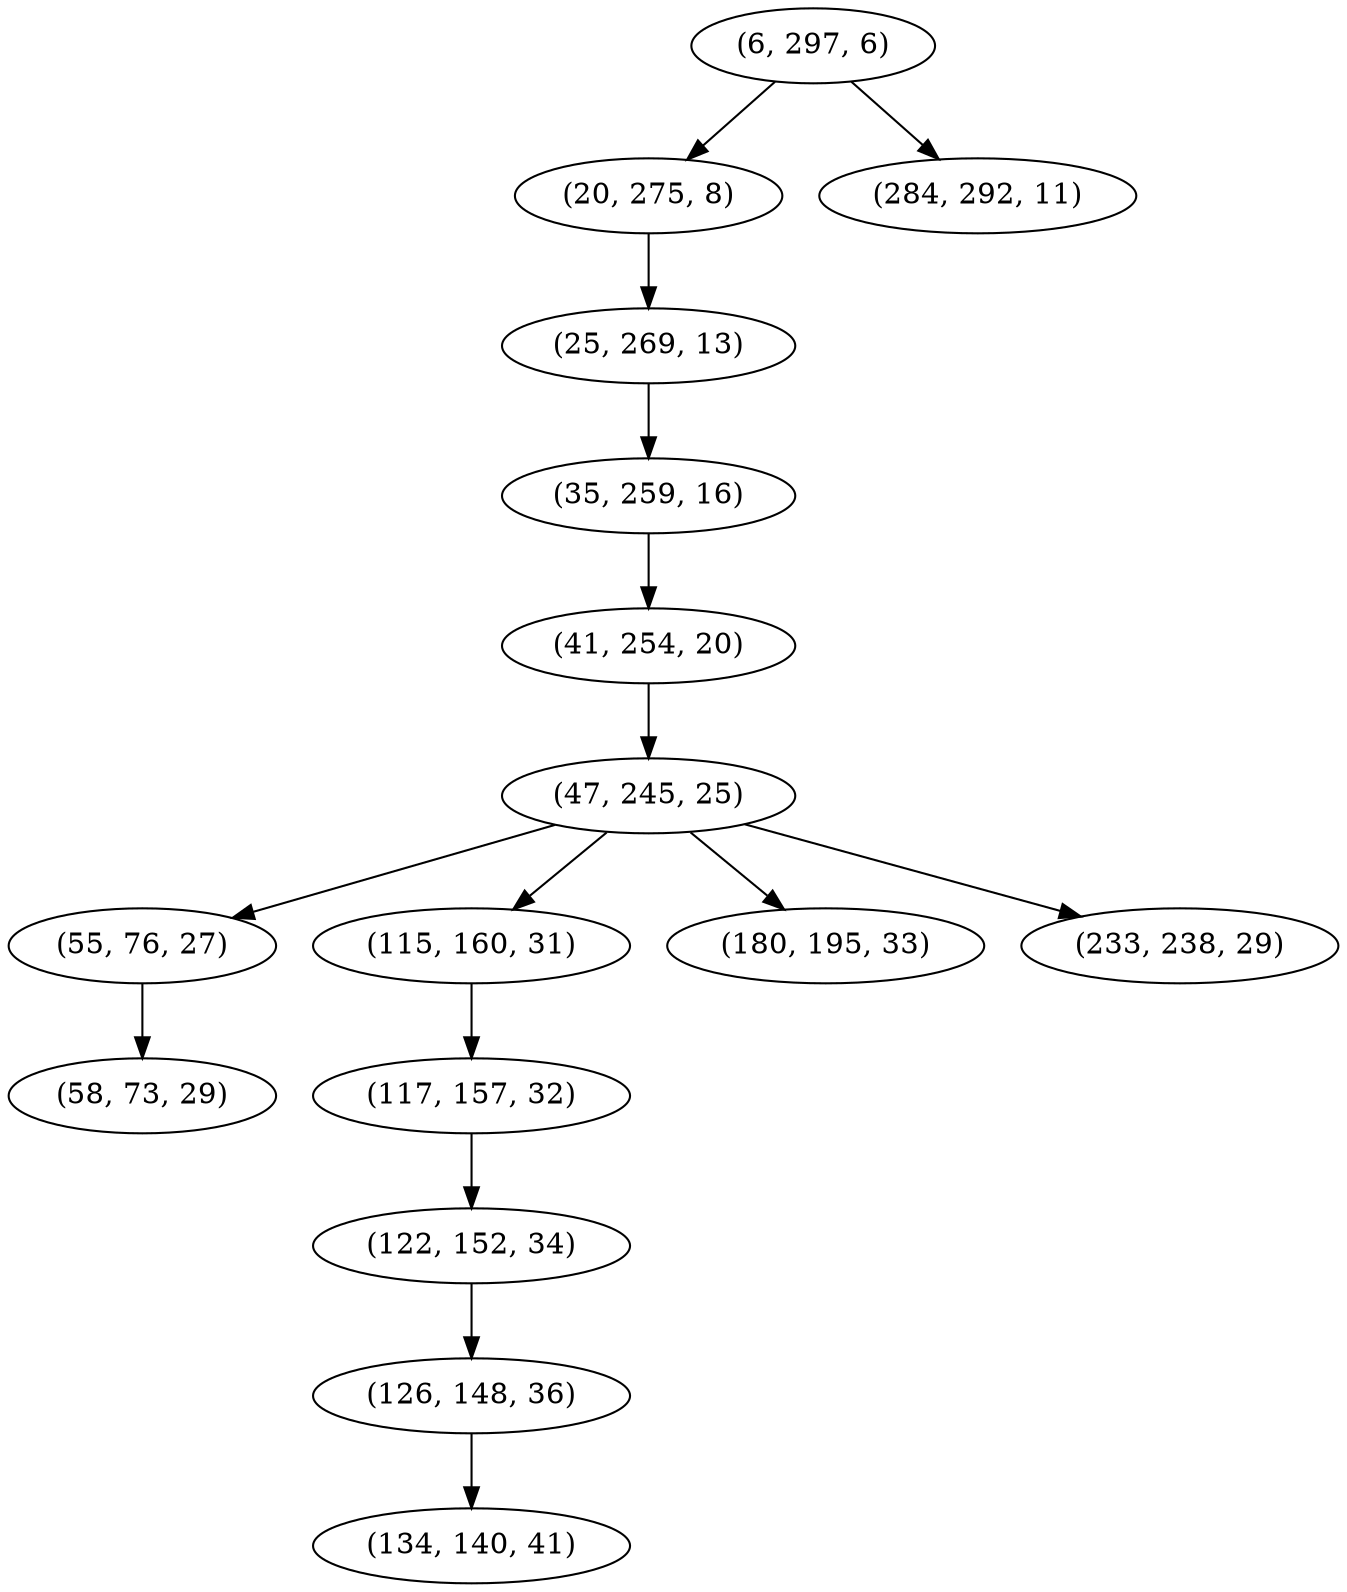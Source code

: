 digraph tree {
    "(6, 297, 6)";
    "(20, 275, 8)";
    "(25, 269, 13)";
    "(35, 259, 16)";
    "(41, 254, 20)";
    "(47, 245, 25)";
    "(55, 76, 27)";
    "(58, 73, 29)";
    "(115, 160, 31)";
    "(117, 157, 32)";
    "(122, 152, 34)";
    "(126, 148, 36)";
    "(134, 140, 41)";
    "(180, 195, 33)";
    "(233, 238, 29)";
    "(284, 292, 11)";
    "(6, 297, 6)" -> "(20, 275, 8)";
    "(6, 297, 6)" -> "(284, 292, 11)";
    "(20, 275, 8)" -> "(25, 269, 13)";
    "(25, 269, 13)" -> "(35, 259, 16)";
    "(35, 259, 16)" -> "(41, 254, 20)";
    "(41, 254, 20)" -> "(47, 245, 25)";
    "(47, 245, 25)" -> "(55, 76, 27)";
    "(47, 245, 25)" -> "(115, 160, 31)";
    "(47, 245, 25)" -> "(180, 195, 33)";
    "(47, 245, 25)" -> "(233, 238, 29)";
    "(55, 76, 27)" -> "(58, 73, 29)";
    "(115, 160, 31)" -> "(117, 157, 32)";
    "(117, 157, 32)" -> "(122, 152, 34)";
    "(122, 152, 34)" -> "(126, 148, 36)";
    "(126, 148, 36)" -> "(134, 140, 41)";
}
